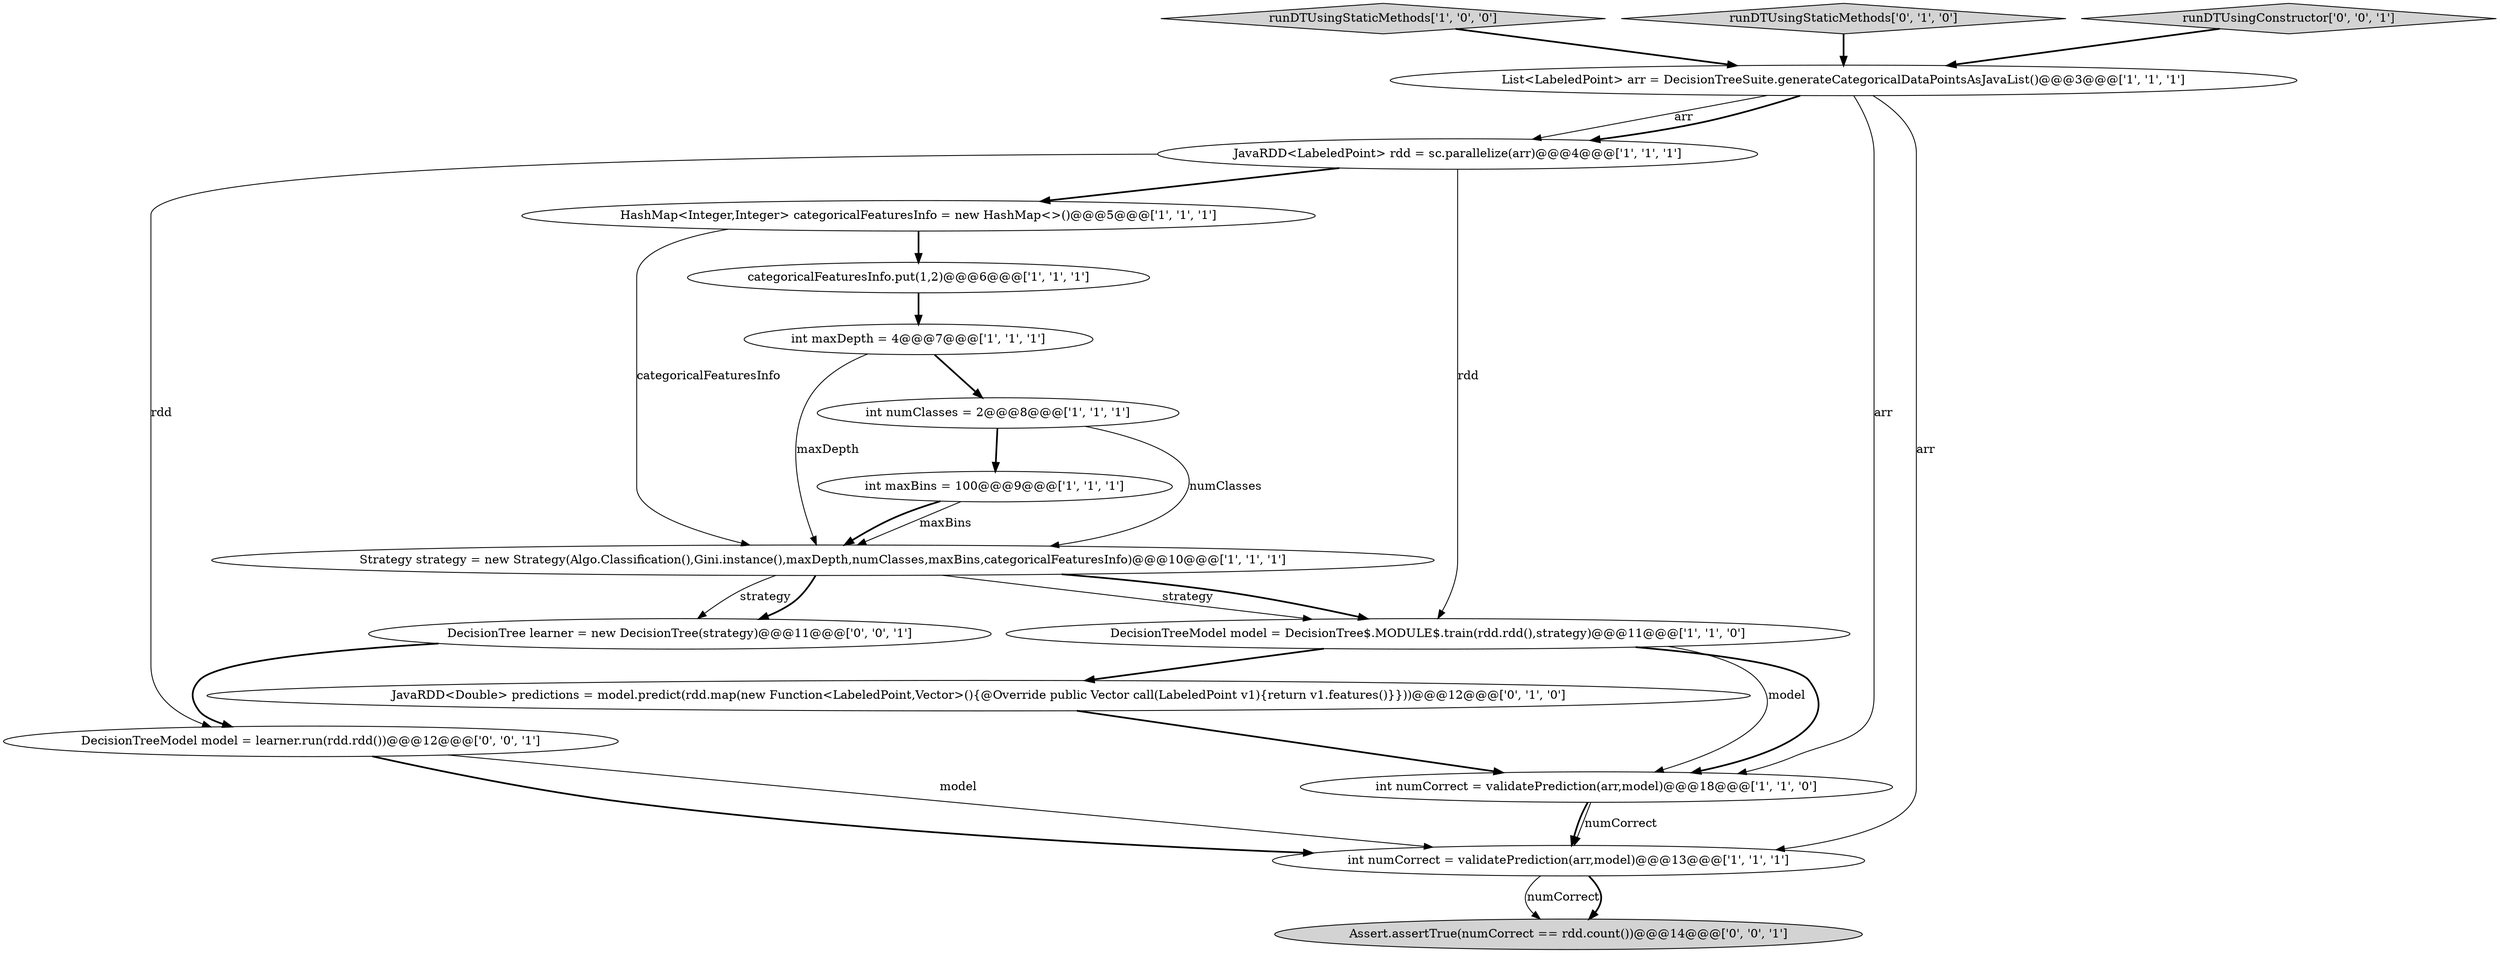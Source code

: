 digraph {
2 [style = filled, label = "runDTUsingStaticMethods['1', '0', '0']", fillcolor = lightgray, shape = diamond image = "AAA0AAABBB1BBB"];
1 [style = filled, label = "List<LabeledPoint> arr = DecisionTreeSuite.generateCategoricalDataPointsAsJavaList()@@@3@@@['1', '1', '1']", fillcolor = white, shape = ellipse image = "AAA0AAABBB1BBB"];
8 [style = filled, label = "int numClasses = 2@@@8@@@['1', '1', '1']", fillcolor = white, shape = ellipse image = "AAA0AAABBB1BBB"];
11 [style = filled, label = "DecisionTreeModel model = DecisionTree$.MODULE$.train(rdd.rdd(),strategy)@@@11@@@['1', '1', '0']", fillcolor = white, shape = ellipse image = "AAA0AAABBB1BBB"];
12 [style = filled, label = "JavaRDD<Double> predictions = model.predict(rdd.map(new Function<LabeledPoint,Vector>(){@Override public Vector call(LabeledPoint v1){return v1.features()}}))@@@12@@@['0', '1', '0']", fillcolor = white, shape = ellipse image = "AAA1AAABBB2BBB"];
13 [style = filled, label = "runDTUsingStaticMethods['0', '1', '0']", fillcolor = lightgray, shape = diamond image = "AAA0AAABBB2BBB"];
17 [style = filled, label = "runDTUsingConstructor['0', '0', '1']", fillcolor = lightgray, shape = diamond image = "AAA0AAABBB3BBB"];
15 [style = filled, label = "DecisionTree learner = new DecisionTree(strategy)@@@11@@@['0', '0', '1']", fillcolor = white, shape = ellipse image = "AAA0AAABBB3BBB"];
7 [style = filled, label = "JavaRDD<LabeledPoint> rdd = sc.parallelize(arr)@@@4@@@['1', '1', '1']", fillcolor = white, shape = ellipse image = "AAA0AAABBB1BBB"];
16 [style = filled, label = "DecisionTreeModel model = learner.run(rdd.rdd())@@@12@@@['0', '0', '1']", fillcolor = white, shape = ellipse image = "AAA0AAABBB3BBB"];
0 [style = filled, label = "HashMap<Integer,Integer> categoricalFeaturesInfo = new HashMap<>()@@@5@@@['1', '1', '1']", fillcolor = white, shape = ellipse image = "AAA0AAABBB1BBB"];
9 [style = filled, label = "int maxBins = 100@@@9@@@['1', '1', '1']", fillcolor = white, shape = ellipse image = "AAA0AAABBB1BBB"];
5 [style = filled, label = "int numCorrect = validatePrediction(arr,model)@@@18@@@['1', '1', '0']", fillcolor = white, shape = ellipse image = "AAA0AAABBB1BBB"];
6 [style = filled, label = "int numCorrect = validatePrediction(arr,model)@@@13@@@['1', '1', '1']", fillcolor = white, shape = ellipse image = "AAA0AAABBB1BBB"];
14 [style = filled, label = "Assert.assertTrue(numCorrect == rdd.count())@@@14@@@['0', '0', '1']", fillcolor = lightgray, shape = ellipse image = "AAA0AAABBB3BBB"];
4 [style = filled, label = "int maxDepth = 4@@@7@@@['1', '1', '1']", fillcolor = white, shape = ellipse image = "AAA0AAABBB1BBB"];
3 [style = filled, label = "categoricalFeaturesInfo.put(1,2)@@@6@@@['1', '1', '1']", fillcolor = white, shape = ellipse image = "AAA0AAABBB1BBB"];
10 [style = filled, label = "Strategy strategy = new Strategy(Algo.Classification(),Gini.instance(),maxDepth,numClasses,maxBins,categoricalFeaturesInfo)@@@10@@@['1', '1', '1']", fillcolor = white, shape = ellipse image = "AAA0AAABBB1BBB"];
10->15 [style = solid, label="strategy"];
8->9 [style = bold, label=""];
11->12 [style = bold, label=""];
7->11 [style = solid, label="rdd"];
0->10 [style = solid, label="categoricalFeaturesInfo"];
10->11 [style = solid, label="strategy"];
16->6 [style = solid, label="model"];
6->14 [style = solid, label="numCorrect"];
4->8 [style = bold, label=""];
0->3 [style = bold, label=""];
10->11 [style = bold, label=""];
5->6 [style = solid, label="numCorrect"];
9->10 [style = solid, label="maxBins"];
12->5 [style = bold, label=""];
1->7 [style = solid, label="arr"];
6->14 [style = bold, label=""];
11->5 [style = solid, label="model"];
1->5 [style = solid, label="arr"];
7->0 [style = bold, label=""];
2->1 [style = bold, label=""];
15->16 [style = bold, label=""];
16->6 [style = bold, label=""];
13->1 [style = bold, label=""];
4->10 [style = solid, label="maxDepth"];
10->15 [style = bold, label=""];
1->6 [style = solid, label="arr"];
1->7 [style = bold, label=""];
8->10 [style = solid, label="numClasses"];
3->4 [style = bold, label=""];
5->6 [style = bold, label=""];
11->5 [style = bold, label=""];
9->10 [style = bold, label=""];
17->1 [style = bold, label=""];
7->16 [style = solid, label="rdd"];
}
